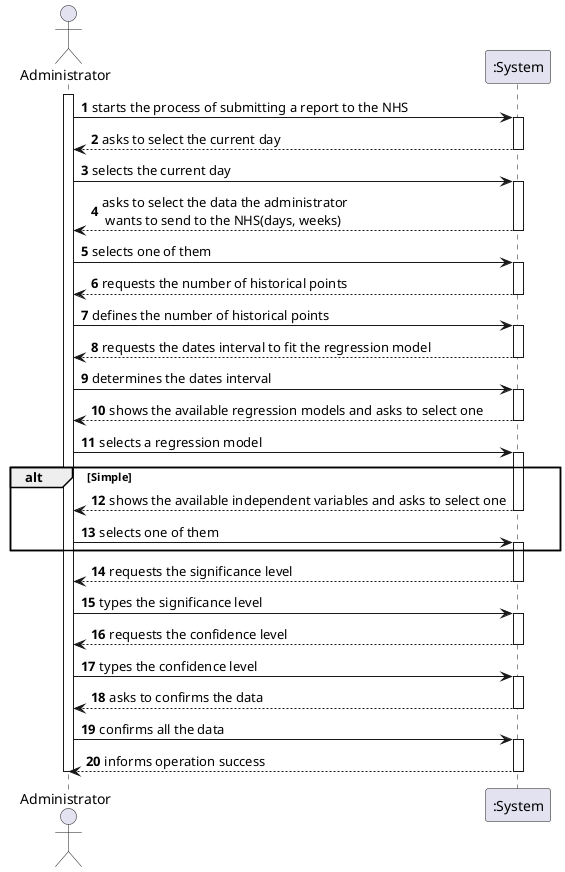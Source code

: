 @startuml
'https://plantuml.com/sequence-diagram

autonumber
actor "Administrator" as ADM
participant ":System" as S

activate ADM
ADM -> S: starts the process of submitting a report to the NHS
activate S
S --> ADM: asks to select the current day
deactivate S
ADM -> S: selects the current day
activate S
S --> ADM: asks to select the data the administrator\n wants to send to the NHS(days, weeks)
deactivate S
ADM -> S: selects one of them
activate S
S --> ADM: requests the number of historical points
deactivate S
ADM -> S: defines the number of historical points
activate S
S --> ADM: requests the dates interval to fit the regression model
deactivate S
ADM -> S: determines the dates interval
activate S
S --> ADM: shows the available regression models and asks to select one
deactivate S
ADM -> S: selects a regression model
activate S
alt Simple
S --> ADM: shows the available independent variables and asks to select one
deactivate S

ADM -> S: selects one of them
activate S
end
S --> ADM: requests the significance level
deactivate S
ADM -> S: types the significance level
activate S
S --> ADM: requests the confidence level
deactivate S
ADM -> S: types the confidence level
activate S
S --> ADM: asks to confirms the data
deactivate S
ADM -> S: confirms all the data
activate S
S --> ADM: informs operation success
deactivate S

deactivate ADM










@enduml